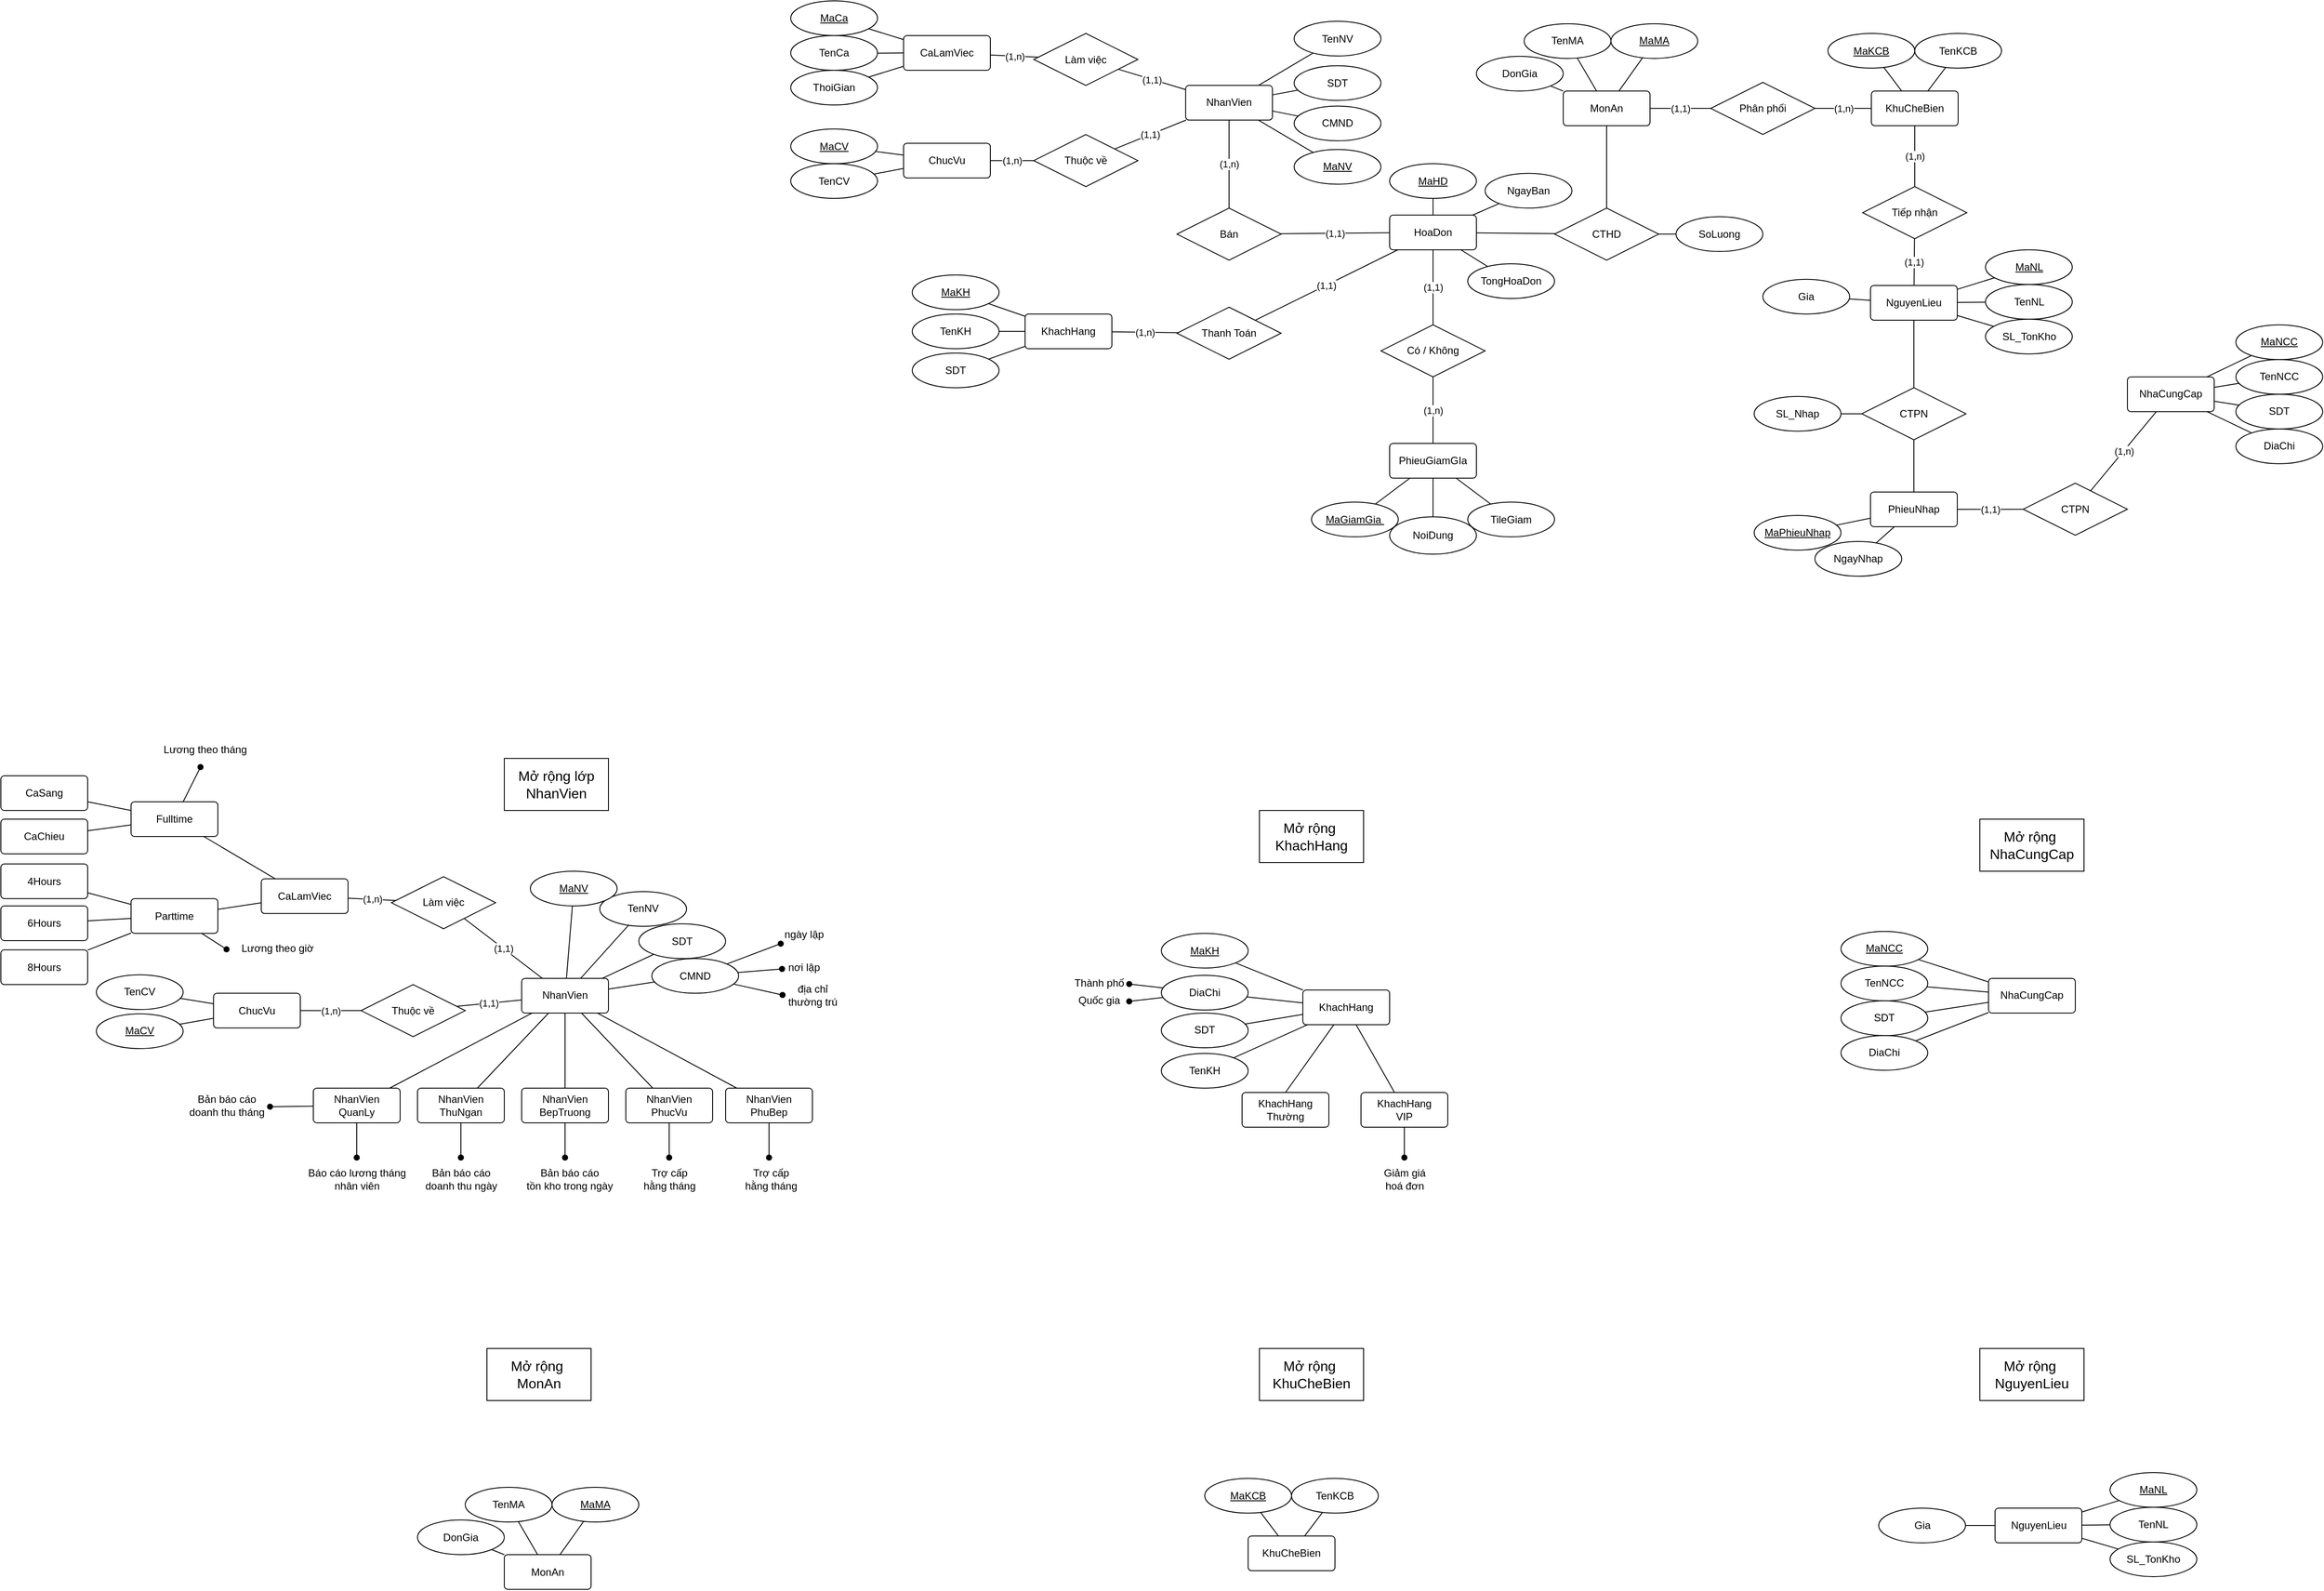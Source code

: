<mxfile version="16.5.1" type="device"><diagram id="6a1bHGBGVH5mavBtbU1z" name="Page-1"><mxGraphModel dx="3588" dy="689" grid="1" gridSize="10" guides="1" tooltips="1" connect="1" arrows="1" fold="1" page="1" pageScale="1" pageWidth="850" pageHeight="1100" math="0" shadow="0"><root><mxCell id="0"/><mxCell id="1" parent="0"/><mxCell id="HH2sDhyOwO6CTNrZdLY7-1" value="&lt;font style=&quot;font-size: 16px&quot;&gt;Mở rộng lớp&lt;br&gt;NhanVien&lt;/font&gt;" style="rounded=0;whiteSpace=wrap;html=1;" parent="1" vertex="1"><mxGeometry x="-1370" y="1100" width="120" height="60" as="geometry"/></mxCell><mxCell id="HH2sDhyOwO6CTNrZdLY7-3" value="(1,1)" style="edgeStyle=none;rounded=0;orthogonalLoop=1;jettySize=auto;html=1;endArrow=none;endFill=0;" parent="1" source="HH2sDhyOwO6CTNrZdLY7-4" target="HH2sDhyOwO6CTNrZdLY7-11" edge="1"><mxGeometry relative="1" as="geometry"><mxPoint x="-1215" y="1366.352" as="sourcePoint"/></mxGeometry></mxCell><mxCell id="ZKuwFwAIKL116AW0-buL-44" style="edgeStyle=none;rounded=0;orthogonalLoop=1;jettySize=auto;html=1;endArrow=none;endFill=0;" parent="1" source="HH2sDhyOwO6CTNrZdLY7-4" target="ZKuwFwAIKL116AW0-buL-43" edge="1"><mxGeometry relative="1" as="geometry"/></mxCell><mxCell id="ZKuwFwAIKL116AW0-buL-45" style="edgeStyle=none;rounded=0;orthogonalLoop=1;jettySize=auto;html=1;endArrow=none;endFill=0;" parent="1" source="HH2sDhyOwO6CTNrZdLY7-4" target="ZKuwFwAIKL116AW0-buL-42" edge="1"><mxGeometry relative="1" as="geometry"/></mxCell><mxCell id="HH2sDhyOwO6CTNrZdLY7-4" value="NhanVien" style="rounded=1;arcSize=10;whiteSpace=wrap;html=1;align=center;" parent="1" vertex="1"><mxGeometry x="-1350" y="1353.47" width="100" height="40" as="geometry"/></mxCell><mxCell id="HH2sDhyOwO6CTNrZdLY7-5" value="(1,n)" style="edgeStyle=none;rounded=0;orthogonalLoop=1;jettySize=auto;html=1;endArrow=none;endFill=0;" parent="1" source="HH2sDhyOwO6CTNrZdLY7-6" target="HH2sDhyOwO6CTNrZdLY7-8" edge="1"><mxGeometry relative="1" as="geometry"><mxPoint x="-1387.501" y="1491.929" as="targetPoint"/></mxGeometry></mxCell><mxCell id="ZKuwFwAIKL116AW0-buL-20" style="edgeStyle=none;rounded=0;orthogonalLoop=1;jettySize=auto;html=1;endArrow=none;endFill=0;" parent="1" source="HH2sDhyOwO6CTNrZdLY7-6" target="ZKuwFwAIKL116AW0-buL-19" edge="1"><mxGeometry relative="1" as="geometry"/></mxCell><mxCell id="HH2sDhyOwO6CTNrZdLY7-6" value="ChucVu" style="rounded=1;arcSize=10;whiteSpace=wrap;html=1;align=center;" parent="1" vertex="1"><mxGeometry x="-1705" y="1370.64" width="100" height="40" as="geometry"/></mxCell><mxCell id="HH2sDhyOwO6CTNrZdLY7-7" value="(1,1)" style="edgeStyle=none;rounded=0;orthogonalLoop=1;jettySize=auto;html=1;endArrow=none;endFill=0;" parent="1" source="HH2sDhyOwO6CTNrZdLY7-8" target="HH2sDhyOwO6CTNrZdLY7-4" edge="1"><mxGeometry relative="1" as="geometry"/></mxCell><mxCell id="HH2sDhyOwO6CTNrZdLY7-8" value="Thuộc về" style="shape=rhombus;perimeter=rhombusPerimeter;whiteSpace=wrap;html=1;align=center;" parent="1" vertex="1"><mxGeometry x="-1535" y="1360.64" width="120" height="60" as="geometry"/></mxCell><mxCell id="HH2sDhyOwO6CTNrZdLY7-9" value="CaLamViec" style="rounded=1;arcSize=10;whiteSpace=wrap;html=1;align=center;" parent="1" vertex="1"><mxGeometry x="-1650" y="1238.76" width="100" height="40" as="geometry"/></mxCell><mxCell id="HH2sDhyOwO6CTNrZdLY7-10" value="(1,n)" style="edgeStyle=none;rounded=0;orthogonalLoop=1;jettySize=auto;html=1;endArrow=none;endFill=0;" parent="1" source="HH2sDhyOwO6CTNrZdLY7-11" target="HH2sDhyOwO6CTNrZdLY7-9" edge="1"><mxGeometry relative="1" as="geometry"/></mxCell><mxCell id="HH2sDhyOwO6CTNrZdLY7-11" value="Làm việc" style="shape=rhombus;perimeter=rhombusPerimeter;whiteSpace=wrap;html=1;align=center;" parent="1" vertex="1"><mxGeometry x="-1500" y="1236.26" width="120" height="60" as="geometry"/></mxCell><mxCell id="HH2sDhyOwO6CTNrZdLY7-20" style="rounded=0;orthogonalLoop=1;jettySize=auto;html=1;endArrow=none;endFill=0;" parent="1" source="HH2sDhyOwO6CTNrZdLY7-21" target="HH2sDhyOwO6CTNrZdLY7-4" edge="1"><mxGeometry relative="1" as="geometry"/></mxCell><mxCell id="HH2sDhyOwO6CTNrZdLY7-21" value="TenNV" style="ellipse;whiteSpace=wrap;html=1;align=center;" parent="1" vertex="1"><mxGeometry x="-1260" y="1253.47" width="100" height="40" as="geometry"/></mxCell><mxCell id="HH2sDhyOwO6CTNrZdLY7-22" style="edgeStyle=none;rounded=0;orthogonalLoop=1;jettySize=auto;html=1;endArrow=none;endFill=0;" parent="1" source="HH2sDhyOwO6CTNrZdLY7-23" target="HH2sDhyOwO6CTNrZdLY7-4" edge="1"><mxGeometry relative="1" as="geometry"/></mxCell><mxCell id="HH2sDhyOwO6CTNrZdLY7-23" value="MaNV" style="ellipse;whiteSpace=wrap;html=1;align=center;fontStyle=4" parent="1" vertex="1"><mxGeometry x="-1340" y="1230" width="100" height="40" as="geometry"/></mxCell><mxCell id="HH2sDhyOwO6CTNrZdLY7-24" style="edgeStyle=none;rounded=0;orthogonalLoop=1;jettySize=auto;html=1;endArrow=none;endFill=0;" parent="1" source="HH2sDhyOwO6CTNrZdLY7-25" target="HH2sDhyOwO6CTNrZdLY7-4" edge="1"><mxGeometry relative="1" as="geometry"/></mxCell><mxCell id="HH2sDhyOwO6CTNrZdLY7-25" value="SDT" style="ellipse;whiteSpace=wrap;html=1;align=center;" parent="1" vertex="1"><mxGeometry x="-1215" y="1290.64" width="100" height="40" as="geometry"/></mxCell><mxCell id="HH2sDhyOwO6CTNrZdLY7-26" style="edgeStyle=none;rounded=0;orthogonalLoop=1;jettySize=auto;html=1;endArrow=none;endFill=0;" parent="1" source="HH2sDhyOwO6CTNrZdLY7-27" target="HH2sDhyOwO6CTNrZdLY7-4" edge="1"><mxGeometry relative="1" as="geometry"><mxPoint x="-1189.023" y="1193.611" as="sourcePoint"/></mxGeometry></mxCell><mxCell id="6xiDGADjXpIXAEWNAh8P-18" style="edgeStyle=none;rounded=0;orthogonalLoop=1;jettySize=auto;html=1;shadow=0;endArrow=oval;endFill=1;strokeWidth=1;" parent="1" source="HH2sDhyOwO6CTNrZdLY7-27" target="6xiDGADjXpIXAEWNAh8P-20" edge="1"><mxGeometry relative="1" as="geometry"><mxPoint x="-1040" y="1330" as="targetPoint"/></mxGeometry></mxCell><mxCell id="6xiDGADjXpIXAEWNAh8P-19" style="edgeStyle=none;rounded=0;orthogonalLoop=1;jettySize=auto;html=1;shadow=0;endArrow=oval;endFill=1;strokeWidth=1;" parent="1" source="HH2sDhyOwO6CTNrZdLY7-27" target="6xiDGADjXpIXAEWNAh8P-21" edge="1"><mxGeometry relative="1" as="geometry"><mxPoint x="-1040" y="1351" as="targetPoint"/></mxGeometry></mxCell><mxCell id="6xiDGADjXpIXAEWNAh8P-22" style="edgeStyle=none;rounded=0;orthogonalLoop=1;jettySize=auto;html=1;shadow=0;endArrow=oval;endFill=1;strokeWidth=1;entryX=0.008;entryY=0.472;entryDx=0;entryDy=0;entryPerimeter=0;" parent="1" source="HH2sDhyOwO6CTNrZdLY7-27" target="6xiDGADjXpIXAEWNAh8P-23" edge="1"><mxGeometry relative="1" as="geometry"><mxPoint x="-1040.0" y="1370" as="targetPoint"/></mxGeometry></mxCell><mxCell id="HH2sDhyOwO6CTNrZdLY7-27" value="CMND" style="ellipse;whiteSpace=wrap;html=1;align=center;" parent="1" vertex="1"><mxGeometry x="-1200" y="1330.64" width="100" height="40" as="geometry"/></mxCell><mxCell id="HH2sDhyOwO6CTNrZdLY7-30" value="&lt;font style=&quot;font-size: 16px&quot;&gt;Mở rộng&amp;nbsp;&lt;br&gt;KhachHang&lt;br&gt;&lt;/font&gt;" style="rounded=0;whiteSpace=wrap;html=1;" parent="1" vertex="1"><mxGeometry x="-500" y="1160" width="120" height="60" as="geometry"/></mxCell><mxCell id="6xiDGADjXpIXAEWNAh8P-11" style="edgeStyle=none;rounded=0;orthogonalLoop=1;jettySize=auto;html=1;shadow=0;endArrow=none;endFill=0;strokeWidth=1;entryX=0.5;entryY=0;entryDx=0;entryDy=0;" parent="1" source="HH2sDhyOwO6CTNrZdLY7-32" target="6xiDGADjXpIXAEWNAh8P-12" edge="1"><mxGeometry relative="1" as="geometry"><mxPoint x="-460" y="1480" as="targetPoint"/></mxGeometry></mxCell><mxCell id="6xiDGADjXpIXAEWNAh8P-14" style="edgeStyle=none;rounded=0;orthogonalLoop=1;jettySize=auto;html=1;shadow=0;endArrow=none;endFill=0;strokeWidth=1;" parent="1" source="HH2sDhyOwO6CTNrZdLY7-32" target="6xiDGADjXpIXAEWNAh8P-13" edge="1"><mxGeometry relative="1" as="geometry"/></mxCell><mxCell id="HH2sDhyOwO6CTNrZdLY7-32" value="KhachHang" style="rounded=1;arcSize=10;whiteSpace=wrap;html=1;align=center;" parent="1" vertex="1"><mxGeometry x="-450" y="1366.9" width="100" height="40" as="geometry"/></mxCell><mxCell id="HH2sDhyOwO6CTNrZdLY7-33" style="edgeStyle=none;rounded=0;orthogonalLoop=1;jettySize=auto;html=1;endArrow=none;endFill=0;" parent="1" source="HH2sDhyOwO6CTNrZdLY7-34" target="HH2sDhyOwO6CTNrZdLY7-32" edge="1"><mxGeometry relative="1" as="geometry"/></mxCell><mxCell id="HH2sDhyOwO6CTNrZdLY7-34" value="MaKH" style="ellipse;whiteSpace=wrap;html=1;align=center;fontStyle=4" parent="1" vertex="1"><mxGeometry x="-613" y="1301.58" width="100" height="40" as="geometry"/></mxCell><mxCell id="HH2sDhyOwO6CTNrZdLY7-35" style="edgeStyle=none;rounded=0;orthogonalLoop=1;jettySize=auto;html=1;endArrow=none;endFill=0;" parent="1" source="HH2sDhyOwO6CTNrZdLY7-36" target="HH2sDhyOwO6CTNrZdLY7-32" edge="1"><mxGeometry relative="1" as="geometry"/></mxCell><mxCell id="HH2sDhyOwO6CTNrZdLY7-36" value="TenKH" style="ellipse;whiteSpace=wrap;html=1;align=center;" parent="1" vertex="1"><mxGeometry x="-613" y="1440" width="100" height="40" as="geometry"/></mxCell><mxCell id="HH2sDhyOwO6CTNrZdLY7-37" style="edgeStyle=none;rounded=0;orthogonalLoop=1;jettySize=auto;html=1;endArrow=none;endFill=0;" parent="1" source="HH2sDhyOwO6CTNrZdLY7-38" target="HH2sDhyOwO6CTNrZdLY7-32" edge="1"><mxGeometry relative="1" as="geometry"/></mxCell><mxCell id="6xiDGADjXpIXAEWNAh8P-5" style="edgeStyle=none;rounded=0;orthogonalLoop=1;jettySize=auto;html=1;shadow=0;endArrow=oval;endFill=1;strokeWidth=1;" parent="1" source="HH2sDhyOwO6CTNrZdLY7-38" edge="1"><mxGeometry relative="1" as="geometry"><mxPoint x="-650" y="1360" as="targetPoint"/></mxGeometry></mxCell><mxCell id="6xiDGADjXpIXAEWNAh8P-6" style="edgeStyle=none;rounded=0;orthogonalLoop=1;jettySize=auto;html=1;shadow=0;endArrow=oval;endFill=1;strokeWidth=1;" parent="1" source="HH2sDhyOwO6CTNrZdLY7-38" edge="1"><mxGeometry relative="1" as="geometry"><mxPoint x="-650" y="1380" as="targetPoint"/></mxGeometry></mxCell><mxCell id="HH2sDhyOwO6CTNrZdLY7-38" value="DiaChi&lt;span style=&quot;color: rgba(0 , 0 , 0 , 0) ; font-family: monospace ; font-size: 0px&quot;&gt;%3CmxGraphModel%3E%3Croot%3E%3CmxCell%20id%3D%220%22%2F%3E%3CmxCell%20id%3D%221%22%20parent%3D%220%22%2F%3E%3CmxCell%20id%3D%222%22%20value%3D%22MaNV%22%20style%3D%22ellipse%3BwhiteSpace%3Dwrap%3Bhtml%3D1%3Balign%3Dcenter%3B%22%20vertex%3D%221%22%20parent%3D%221%22%3E%3CmxGeometry%20x%3D%22-270%22%20y%3D%22290%22%20width%3D%22100%22%20height%3D%2240%22%20as%3D%22geometry%22%2F%3E%3C%2FmxCell%3E%3C%2Froot%3E%3C%2FmxGraphModel%3E&lt;/span&gt;" style="ellipse;whiteSpace=wrap;html=1;align=center;" parent="1" vertex="1"><mxGeometry x="-613" y="1350" width="100" height="40" as="geometry"/></mxCell><mxCell id="HH2sDhyOwO6CTNrZdLY7-39" style="edgeStyle=none;rounded=0;orthogonalLoop=1;jettySize=auto;html=1;endArrow=none;endFill=0;" parent="1" source="HH2sDhyOwO6CTNrZdLY7-40" target="HH2sDhyOwO6CTNrZdLY7-32" edge="1"><mxGeometry relative="1" as="geometry"/></mxCell><mxCell id="HH2sDhyOwO6CTNrZdLY7-40" value="SDT" style="ellipse;whiteSpace=wrap;html=1;align=center;" parent="1" vertex="1"><mxGeometry x="-613" y="1393.47" width="100" height="40" as="geometry"/></mxCell><mxCell id="HH2sDhyOwO6CTNrZdLY7-41" value="&lt;font style=&quot;font-size: 16px&quot;&gt;Mở rộng&amp;nbsp;&lt;br&gt;NhaCungCap&lt;br&gt;&lt;/font&gt;" style="rounded=0;whiteSpace=wrap;html=1;" parent="1" vertex="1"><mxGeometry x="330" y="1170" width="120" height="60" as="geometry"/></mxCell><mxCell id="HH2sDhyOwO6CTNrZdLY7-55" value="NhaCungCap" style="rounded=1;arcSize=10;whiteSpace=wrap;html=1;align=center;" parent="1" vertex="1"><mxGeometry x="340.0" y="1353.47" width="100" height="40" as="geometry"/></mxCell><mxCell id="HH2sDhyOwO6CTNrZdLY7-56" style="edgeStyle=none;rounded=0;orthogonalLoop=1;jettySize=auto;html=1;endArrow=none;endFill=0;" parent="1" source="HH2sDhyOwO6CTNrZdLY7-57" target="HH2sDhyOwO6CTNrZdLY7-55" edge="1"><mxGeometry relative="1" as="geometry"/></mxCell><mxCell id="HH2sDhyOwO6CTNrZdLY7-57" value="MaNCC" style="ellipse;whiteSpace=wrap;html=1;align=center;fontStyle=4" parent="1" vertex="1"><mxGeometry x="170.0" y="1299.4" width="100" height="40" as="geometry"/></mxCell><mxCell id="HH2sDhyOwO6CTNrZdLY7-58" style="edgeStyle=none;rounded=0;orthogonalLoop=1;jettySize=auto;html=1;endArrow=none;endFill=0;" parent="1" source="HH2sDhyOwO6CTNrZdLY7-59" target="HH2sDhyOwO6CTNrZdLY7-55" edge="1"><mxGeometry relative="1" as="geometry"/></mxCell><mxCell id="HH2sDhyOwO6CTNrZdLY7-59" value="TenNCC" style="ellipse;whiteSpace=wrap;html=1;align=center;" parent="1" vertex="1"><mxGeometry x="170.0" y="1339.4" width="100" height="40" as="geometry"/></mxCell><mxCell id="HH2sDhyOwO6CTNrZdLY7-60" style="edgeStyle=none;rounded=0;orthogonalLoop=1;jettySize=auto;html=1;endArrow=none;endFill=0;" parent="1" source="HH2sDhyOwO6CTNrZdLY7-61" target="HH2sDhyOwO6CTNrZdLY7-55" edge="1"><mxGeometry relative="1" as="geometry"/></mxCell><mxCell id="HH2sDhyOwO6CTNrZdLY7-61" value="DiaChi" style="ellipse;whiteSpace=wrap;html=1;align=center;" parent="1" vertex="1"><mxGeometry x="170.0" y="1419.4" width="100" height="40" as="geometry"/></mxCell><mxCell id="HH2sDhyOwO6CTNrZdLY7-62" style="edgeStyle=none;rounded=0;orthogonalLoop=1;jettySize=auto;html=1;endArrow=none;endFill=0;" parent="1" source="HH2sDhyOwO6CTNrZdLY7-63" target="HH2sDhyOwO6CTNrZdLY7-55" edge="1"><mxGeometry relative="1" as="geometry"/></mxCell><mxCell id="HH2sDhyOwO6CTNrZdLY7-63" value="SDT" style="ellipse;whiteSpace=wrap;html=1;align=center;" parent="1" vertex="1"><mxGeometry x="170.0" y="1379.4" width="100" height="40" as="geometry"/></mxCell><mxCell id="HH2sDhyOwO6CTNrZdLY7-64" value="&lt;font style=&quot;font-size: 16px&quot;&gt;Mở rộng&amp;nbsp;&lt;br&gt;MonAn&lt;br&gt;&lt;/font&gt;" style="rounded=0;whiteSpace=wrap;html=1;" parent="1" vertex="1"><mxGeometry x="-1390" y="1780" width="120" height="60" as="geometry"/></mxCell><mxCell id="HH2sDhyOwO6CTNrZdLY7-65" value="MonAn" style="rounded=1;arcSize=10;whiteSpace=wrap;html=1;align=center;" parent="1" vertex="1"><mxGeometry x="-1370" y="2017.6" width="100" height="40" as="geometry"/></mxCell><mxCell id="HH2sDhyOwO6CTNrZdLY7-66" style="edgeStyle=none;rounded=0;orthogonalLoop=1;jettySize=auto;html=1;endArrow=none;endFill=0;" parent="1" source="HH2sDhyOwO6CTNrZdLY7-67" target="HH2sDhyOwO6CTNrZdLY7-65" edge="1"><mxGeometry relative="1" as="geometry"><mxPoint x="-1431.146" y="1889.447" as="sourcePoint"/></mxGeometry></mxCell><mxCell id="HH2sDhyOwO6CTNrZdLY7-67" value="MaMA" style="ellipse;whiteSpace=wrap;html=1;align=center;fontStyle=4" parent="1" vertex="1"><mxGeometry x="-1315" y="1940" width="100" height="40" as="geometry"/></mxCell><mxCell id="HH2sDhyOwO6CTNrZdLY7-68" style="edgeStyle=none;rounded=0;orthogonalLoop=1;jettySize=auto;html=1;endArrow=none;endFill=0;" parent="1" source="HH2sDhyOwO6CTNrZdLY7-69" target="HH2sDhyOwO6CTNrZdLY7-65" edge="1"><mxGeometry relative="1" as="geometry"><mxPoint x="-1381.15" y="2104.007" as="sourcePoint"/></mxGeometry></mxCell><mxCell id="HH2sDhyOwO6CTNrZdLY7-69" value="TenMA" style="ellipse;whiteSpace=wrap;html=1;align=center;" parent="1" vertex="1"><mxGeometry x="-1415" y="1940" width="100" height="40" as="geometry"/></mxCell><mxCell id="HH2sDhyOwO6CTNrZdLY7-70" style="edgeStyle=none;rounded=0;orthogonalLoop=1;jettySize=auto;html=1;endArrow=none;endFill=0;" parent="1" source="HH2sDhyOwO6CTNrZdLY7-71" target="HH2sDhyOwO6CTNrZdLY7-65" edge="1"><mxGeometry relative="1" as="geometry"><mxPoint x="-1294.284" y="2003.811" as="sourcePoint"/></mxGeometry></mxCell><mxCell id="HH2sDhyOwO6CTNrZdLY7-71" value="DonGia" style="ellipse;whiteSpace=wrap;html=1;align=center;" parent="1" vertex="1"><mxGeometry x="-1470" y="1977.6" width="100" height="40" as="geometry"/></mxCell><mxCell id="HH2sDhyOwO6CTNrZdLY7-73" value="KhuCheBien" style="rounded=1;arcSize=10;whiteSpace=wrap;html=1;align=center;" parent="1" vertex="1"><mxGeometry x="-513" y="1996.16" width="100" height="40" as="geometry"/></mxCell><mxCell id="HH2sDhyOwO6CTNrZdLY7-75" style="edgeStyle=none;rounded=0;orthogonalLoop=1;jettySize=auto;html=1;endArrow=none;endFill=0;" parent="1" source="HH2sDhyOwO6CTNrZdLY7-76" target="HH2sDhyOwO6CTNrZdLY7-73" edge="1"><mxGeometry relative="1" as="geometry"/></mxCell><mxCell id="HH2sDhyOwO6CTNrZdLY7-76" value="MaKCB" style="ellipse;whiteSpace=wrap;html=1;align=center;fontStyle=4" parent="1" vertex="1"><mxGeometry x="-563" y="1929.74" width="100" height="40" as="geometry"/></mxCell><mxCell id="HH2sDhyOwO6CTNrZdLY7-77" style="edgeStyle=none;rounded=0;orthogonalLoop=1;jettySize=auto;html=1;endArrow=none;endFill=0;" parent="1" source="HH2sDhyOwO6CTNrZdLY7-78" target="HH2sDhyOwO6CTNrZdLY7-73" edge="1"><mxGeometry relative="1" as="geometry"/></mxCell><mxCell id="HH2sDhyOwO6CTNrZdLY7-78" value="TenKCB" style="ellipse;whiteSpace=wrap;html=1;align=center;" parent="1" vertex="1"><mxGeometry x="-463" y="1929.74" width="100" height="40" as="geometry"/></mxCell><mxCell id="HH2sDhyOwO6CTNrZdLY7-79" value="&lt;font style=&quot;font-size: 16px&quot;&gt;Mở rộng&amp;nbsp;&lt;br&gt;KhuCheBien&lt;br&gt;&lt;/font&gt;" style="rounded=0;whiteSpace=wrap;html=1;" parent="1" vertex="1"><mxGeometry x="-500" y="1780" width="120" height="60" as="geometry"/></mxCell><mxCell id="HH2sDhyOwO6CTNrZdLY7-80" value="&lt;font style=&quot;font-size: 16px&quot;&gt;Mở rộng&amp;nbsp;&lt;br&gt;NguyenLieu&lt;br&gt;&lt;/font&gt;" style="rounded=0;whiteSpace=wrap;html=1;" parent="1" vertex="1"><mxGeometry x="330" y="1780" width="120" height="60" as="geometry"/></mxCell><mxCell id="HH2sDhyOwO6CTNrZdLY7-81" value="NguyenLieu" style="rounded=1;arcSize=10;whiteSpace=wrap;html=1;align=center;" parent="1" vertex="1"><mxGeometry x="347.5" y="1964.01" width="100" height="40" as="geometry"/></mxCell><mxCell id="HH2sDhyOwO6CTNrZdLY7-82" style="edgeStyle=none;rounded=0;orthogonalLoop=1;jettySize=auto;html=1;endArrow=none;endFill=0;" parent="1" source="HH2sDhyOwO6CTNrZdLY7-83" target="HH2sDhyOwO6CTNrZdLY7-81" edge="1"><mxGeometry relative="1" as="geometry"/></mxCell><mxCell id="HH2sDhyOwO6CTNrZdLY7-83" value="MaNL" style="ellipse;whiteSpace=wrap;html=1;align=center;fontStyle=4" parent="1" vertex="1"><mxGeometry x="480" y="1922.95" width="100" height="40" as="geometry"/></mxCell><mxCell id="HH2sDhyOwO6CTNrZdLY7-84" style="edgeStyle=none;rounded=0;orthogonalLoop=1;jettySize=auto;html=1;endArrow=none;endFill=0;" parent="1" source="HH2sDhyOwO6CTNrZdLY7-85" target="HH2sDhyOwO6CTNrZdLY7-81" edge="1"><mxGeometry relative="1" as="geometry"/></mxCell><mxCell id="HH2sDhyOwO6CTNrZdLY7-85" value="TenNL" style="ellipse;whiteSpace=wrap;html=1;align=center;" parent="1" vertex="1"><mxGeometry x="480" y="1962.95" width="100" height="40" as="geometry"/></mxCell><mxCell id="HH2sDhyOwO6CTNrZdLY7-86" style="edgeStyle=none;rounded=0;orthogonalLoop=1;jettySize=auto;html=1;exitX=0.75;exitY=1;exitDx=0;exitDy=0;endArrow=none;endFill=0;" parent="1" edge="1"><mxGeometry relative="1" as="geometry"><mxPoint x="487.5" y="2044.55" as="sourcePoint"/><mxPoint x="487.5" y="2044.55" as="targetPoint"/></mxGeometry></mxCell><mxCell id="HH2sDhyOwO6CTNrZdLY7-87" style="edgeStyle=none;rounded=0;orthogonalLoop=1;jettySize=auto;html=1;endArrow=none;endFill=0;" parent="1" source="HH2sDhyOwO6CTNrZdLY7-88" target="HH2sDhyOwO6CTNrZdLY7-81" edge="1"><mxGeometry relative="1" as="geometry"/></mxCell><mxCell id="HH2sDhyOwO6CTNrZdLY7-88" value="SL_TonKho" style="ellipse;whiteSpace=wrap;html=1;align=center;" parent="1" vertex="1"><mxGeometry x="480" y="2002.95" width="100" height="40" as="geometry"/></mxCell><mxCell id="HH2sDhyOwO6CTNrZdLY7-90" style="edgeStyle=none;rounded=0;orthogonalLoop=1;jettySize=auto;html=1;endArrow=none;endFill=0;" parent="1" source="HH2sDhyOwO6CTNrZdLY7-91" target="HH2sDhyOwO6CTNrZdLY7-81" edge="1"><mxGeometry relative="1" as="geometry"/></mxCell><mxCell id="HH2sDhyOwO6CTNrZdLY7-91" value="Gia" style="ellipse;whiteSpace=wrap;html=1;align=center;" parent="1" vertex="1"><mxGeometry x="213.5" y="1964.01" width="100" height="40" as="geometry"/></mxCell><mxCell id="ZKuwFwAIKL116AW0-buL-5" style="rounded=0;orthogonalLoop=1;jettySize=auto;html=1;endArrow=none;endFill=0;" parent="1" source="ZKuwFwAIKL116AW0-buL-2" target="HH2sDhyOwO6CTNrZdLY7-9" edge="1"><mxGeometry relative="1" as="geometry"/></mxCell><mxCell id="6xiDGADjXpIXAEWNAh8P-1" style="rounded=0;orthogonalLoop=1;jettySize=auto;html=1;endArrow=oval;endFill=1;shadow=0;strokeWidth=1;" parent="1" source="ZKuwFwAIKL116AW0-buL-2" edge="1"><mxGeometry relative="1" as="geometry"><mxPoint x="-1720" y="1110" as="targetPoint"/></mxGeometry></mxCell><mxCell id="ZKuwFwAIKL116AW0-buL-2" value="Fulltime" style="rounded=1;arcSize=10;whiteSpace=wrap;html=1;align=center;" parent="1" vertex="1"><mxGeometry x="-1800" y="1150.0" width="100" height="40" as="geometry"/></mxCell><mxCell id="ZKuwFwAIKL116AW0-buL-6" style="edgeStyle=none;rounded=0;orthogonalLoop=1;jettySize=auto;html=1;endArrow=none;endFill=0;" parent="1" source="ZKuwFwAIKL116AW0-buL-3" target="HH2sDhyOwO6CTNrZdLY7-9" edge="1"><mxGeometry relative="1" as="geometry"/></mxCell><mxCell id="6xiDGADjXpIXAEWNAh8P-3" style="edgeStyle=none;rounded=0;orthogonalLoop=1;jettySize=auto;html=1;shadow=0;endArrow=oval;endFill=1;strokeWidth=1;" parent="1" source="ZKuwFwAIKL116AW0-buL-3" edge="1"><mxGeometry relative="1" as="geometry"><mxPoint x="-1690" y="1320.0" as="targetPoint"/></mxGeometry></mxCell><mxCell id="ZKuwFwAIKL116AW0-buL-3" value="Parttime" style="rounded=1;arcSize=10;whiteSpace=wrap;html=1;align=center;" parent="1" vertex="1"><mxGeometry x="-1800" y="1261.58" width="100" height="40" as="geometry"/></mxCell><mxCell id="ZKuwFwAIKL116AW0-buL-19" value="MaCV" style="ellipse;whiteSpace=wrap;html=1;align=center;fontStyle=4" parent="1" vertex="1"><mxGeometry x="-1840" y="1394.4" width="100" height="40" as="geometry"/></mxCell><mxCell id="ZKuwFwAIKL116AW0-buL-24" style="edgeStyle=none;rounded=0;orthogonalLoop=1;jettySize=auto;html=1;endArrow=none;endFill=0;" parent="1" source="ZKuwFwAIKL116AW0-buL-22" target="ZKuwFwAIKL116AW0-buL-2" edge="1"><mxGeometry relative="1" as="geometry"/></mxCell><mxCell id="ZKuwFwAIKL116AW0-buL-22" value="CaSang" style="rounded=1;arcSize=10;whiteSpace=wrap;html=1;align=center;" parent="1" vertex="1"><mxGeometry x="-1950" y="1120" width="100" height="40" as="geometry"/></mxCell><mxCell id="ZKuwFwAIKL116AW0-buL-25" style="edgeStyle=none;rounded=0;orthogonalLoop=1;jettySize=auto;html=1;endArrow=none;endFill=0;" parent="1" target="ZKuwFwAIKL116AW0-buL-2" edge="1"><mxGeometry relative="1" as="geometry"><mxPoint x="-1850" y="1183.333" as="sourcePoint"/></mxGeometry></mxCell><mxCell id="ZKuwFwAIKL116AW0-buL-23" value="CaChieu" style="rounded=1;arcSize=10;whiteSpace=wrap;html=1;align=center;" parent="1" vertex="1"><mxGeometry x="-1950" y="1170" width="100" height="40" as="geometry"/></mxCell><mxCell id="ZKuwFwAIKL116AW0-buL-30" style="edgeStyle=none;rounded=0;orthogonalLoop=1;jettySize=auto;html=1;endArrow=none;endFill=0;" parent="1" source="ZKuwFwAIKL116AW0-buL-26" target="ZKuwFwAIKL116AW0-buL-3" edge="1"><mxGeometry relative="1" as="geometry"/></mxCell><mxCell id="ZKuwFwAIKL116AW0-buL-26" value="4Hours" style="rounded=1;arcSize=10;whiteSpace=wrap;html=1;align=center;" parent="1" vertex="1"><mxGeometry x="-1950" y="1221.58" width="100" height="40" as="geometry"/></mxCell><mxCell id="ZKuwFwAIKL116AW0-buL-31" style="edgeStyle=none;rounded=0;orthogonalLoop=1;jettySize=auto;html=1;endArrow=none;endFill=0;" parent="1" source="ZKuwFwAIKL116AW0-buL-28" target="ZKuwFwAIKL116AW0-buL-3" edge="1"><mxGeometry relative="1" as="geometry"/></mxCell><mxCell id="ZKuwFwAIKL116AW0-buL-28" value="6Hours" style="rounded=1;arcSize=10;whiteSpace=wrap;html=1;align=center;" parent="1" vertex="1"><mxGeometry x="-1950" y="1270" width="100" height="40" as="geometry"/></mxCell><mxCell id="ZKuwFwAIKL116AW0-buL-32" style="edgeStyle=none;rounded=0;orthogonalLoop=1;jettySize=auto;html=1;endArrow=none;endFill=0;" parent="1" source="ZKuwFwAIKL116AW0-buL-29" target="ZKuwFwAIKL116AW0-buL-3" edge="1"><mxGeometry relative="1" as="geometry"/></mxCell><mxCell id="ZKuwFwAIKL116AW0-buL-29" value="8Hours" style="rounded=1;arcSize=10;whiteSpace=wrap;html=1;align=center;" parent="1" vertex="1"><mxGeometry x="-1950" y="1320.64" width="100" height="40" as="geometry"/></mxCell><mxCell id="ZKuwFwAIKL116AW0-buL-40" style="edgeStyle=none;rounded=0;orthogonalLoop=1;jettySize=auto;html=1;endArrow=none;endFill=0;" parent="1" source="ZKuwFwAIKL116AW0-buL-33" target="HH2sDhyOwO6CTNrZdLY7-4" edge="1"><mxGeometry relative="1" as="geometry"/></mxCell><mxCell id="ZKuwFwAIKL116AW0-buL-50" style="edgeStyle=none;rounded=0;orthogonalLoop=1;jettySize=auto;html=1;endArrow=oval;endFill=1;" parent="1" source="ZKuwFwAIKL116AW0-buL-33" edge="1"><mxGeometry relative="1" as="geometry"><mxPoint x="-1420" y="1560" as="targetPoint"/></mxGeometry></mxCell><mxCell id="ZKuwFwAIKL116AW0-buL-33" value="NhanVien&lt;br&gt;ThuNgan" style="rounded=1;arcSize=10;whiteSpace=wrap;html=1;align=center;" parent="1" vertex="1"><mxGeometry x="-1470" y="1480.0" width="100" height="40" as="geometry"/></mxCell><mxCell id="ZKuwFwAIKL116AW0-buL-36" style="edgeStyle=none;rounded=0;orthogonalLoop=1;jettySize=auto;html=1;endArrow=none;endFill=0;" parent="1" source="ZKuwFwAIKL116AW0-buL-35" target="HH2sDhyOwO6CTNrZdLY7-6" edge="1"><mxGeometry relative="1" as="geometry"/></mxCell><mxCell id="ZKuwFwAIKL116AW0-buL-35" value="TenCV" style="ellipse;whiteSpace=wrap;html=1;align=center;" parent="1" vertex="1"><mxGeometry x="-1840" y="1349.4" width="100" height="40" as="geometry"/></mxCell><mxCell id="ZKuwFwAIKL116AW0-buL-39" style="edgeStyle=none;rounded=0;orthogonalLoop=1;jettySize=auto;html=1;endArrow=none;endFill=0;" parent="1" source="ZKuwFwAIKL116AW0-buL-37" target="HH2sDhyOwO6CTNrZdLY7-4" edge="1"><mxGeometry relative="1" as="geometry"/></mxCell><mxCell id="ZKuwFwAIKL116AW0-buL-48" style="edgeStyle=none;rounded=0;orthogonalLoop=1;jettySize=auto;html=1;endArrow=oval;endFill=1;entryX=1.001;entryY=0.547;entryDx=0;entryDy=0;entryPerimeter=0;" parent="1" source="ZKuwFwAIKL116AW0-buL-37" target="ZKuwFwAIKL116AW0-buL-49" edge="1"><mxGeometry relative="1" as="geometry"><mxPoint x="-1650" y="1500" as="targetPoint"/></mxGeometry></mxCell><mxCell id="ZKuwFwAIKL116AW0-buL-52" style="edgeStyle=none;rounded=0;orthogonalLoop=1;jettySize=auto;html=1;endArrow=oval;endFill=1;" parent="1" source="ZKuwFwAIKL116AW0-buL-37" edge="1"><mxGeometry relative="1" as="geometry"><mxPoint x="-1540" y="1560" as="targetPoint"/></mxGeometry></mxCell><mxCell id="ZKuwFwAIKL116AW0-buL-37" value="NhanVien&lt;br&gt;QuanLy" style="rounded=1;arcSize=10;whiteSpace=wrap;html=1;align=center;gradientColor=#ffffff;" parent="1" vertex="1"><mxGeometry x="-1590" y="1480.0" width="100" height="40" as="geometry"/></mxCell><mxCell id="ZKuwFwAIKL116AW0-buL-41" style="edgeStyle=none;rounded=0;orthogonalLoop=1;jettySize=auto;html=1;endArrow=none;endFill=0;" parent="1" source="ZKuwFwAIKL116AW0-buL-38" target="HH2sDhyOwO6CTNrZdLY7-4" edge="1"><mxGeometry relative="1" as="geometry"/></mxCell><mxCell id="6xiDGADjXpIXAEWNAh8P-26" style="edgeStyle=none;rounded=0;orthogonalLoop=1;jettySize=auto;html=1;shadow=0;endArrow=oval;endFill=1;strokeWidth=1;" parent="1" source="ZKuwFwAIKL116AW0-buL-38" edge="1"><mxGeometry relative="1" as="geometry"><mxPoint x="-1180" y="1560" as="targetPoint"/></mxGeometry></mxCell><mxCell id="ZKuwFwAIKL116AW0-buL-38" value="NhanVien&lt;br&gt;PhucVu" style="rounded=1;arcSize=10;whiteSpace=wrap;html=1;align=center;" parent="1" vertex="1"><mxGeometry x="-1230" y="1480.0" width="100" height="40" as="geometry"/></mxCell><mxCell id="6xiDGADjXpIXAEWNAh8P-31" style="edgeStyle=none;rounded=0;orthogonalLoop=1;jettySize=auto;html=1;shadow=0;endArrow=oval;endFill=1;strokeWidth=1;" parent="1" source="ZKuwFwAIKL116AW0-buL-42" edge="1"><mxGeometry relative="1" as="geometry"><mxPoint x="-1065.0" y="1560" as="targetPoint"/></mxGeometry></mxCell><mxCell id="ZKuwFwAIKL116AW0-buL-42" value="NhanVien&lt;br&gt;PhuBep" style="rounded=1;arcSize=10;whiteSpace=wrap;html=1;align=center;" parent="1" vertex="1"><mxGeometry x="-1115" y="1480.0" width="100" height="40" as="geometry"/></mxCell><mxCell id="ZKuwFwAIKL116AW0-buL-56" style="edgeStyle=none;rounded=0;orthogonalLoop=1;jettySize=auto;html=1;endArrow=oval;endFill=1;" parent="1" source="ZKuwFwAIKL116AW0-buL-43" edge="1"><mxGeometry relative="1" as="geometry"><mxPoint x="-1300" y="1560" as="targetPoint"/></mxGeometry></mxCell><mxCell id="ZKuwFwAIKL116AW0-buL-43" value="NhanVien&lt;br&gt;BepTruong" style="rounded=1;arcSize=10;whiteSpace=wrap;html=1;align=center;" parent="1" vertex="1"><mxGeometry x="-1350" y="1480.0" width="100" height="40" as="geometry"/></mxCell><mxCell id="ZKuwFwAIKL116AW0-buL-49" value="Bản báo cáo &lt;br&gt;doanh thu tháng" style="text;html=1;align=center;verticalAlign=middle;resizable=0;points=[];autosize=1;strokeColor=none;fillColor=none;" parent="1" vertex="1"><mxGeometry x="-1740" y="1485" width="100" height="30" as="geometry"/></mxCell><mxCell id="ZKuwFwAIKL116AW0-buL-51" value="Bản báo cáo &lt;br&gt;doanh thu ngày" style="text;html=1;align=center;verticalAlign=middle;resizable=0;points=[];autosize=1;strokeColor=none;fillColor=none;" parent="1" vertex="1"><mxGeometry x="-1470" y="1570" width="100" height="30" as="geometry"/></mxCell><mxCell id="ZKuwFwAIKL116AW0-buL-53" value="Báo cáo lương tháng&lt;br&gt;nhân viên" style="text;html=1;align=center;verticalAlign=middle;resizable=0;points=[];autosize=1;strokeColor=none;fillColor=none;" parent="1" vertex="1"><mxGeometry x="-1605" y="1570" width="130" height="30" as="geometry"/></mxCell><mxCell id="ZKuwFwAIKL116AW0-buL-57" value="Bản báo cáo&lt;br&gt;tồn kho trong ngày" style="text;html=1;align=center;verticalAlign=middle;resizable=0;points=[];autosize=1;strokeColor=none;fillColor=none;" parent="1" vertex="1"><mxGeometry x="-1350" y="1570" width="110" height="30" as="geometry"/></mxCell><mxCell id="6xiDGADjXpIXAEWNAh8P-2" value="Lương theo tháng" style="text;html=1;align=center;verticalAlign=middle;resizable=0;points=[];autosize=1;strokeColor=none;fillColor=none;" parent="1" vertex="1"><mxGeometry x="-1770" y="1080" width="110" height="20" as="geometry"/></mxCell><mxCell id="6xiDGADjXpIXAEWNAh8P-4" value="Lương theo giờ&amp;nbsp;" style="text;html=1;align=center;verticalAlign=middle;resizable=0;points=[];autosize=1;strokeColor=none;fillColor=none;" parent="1" vertex="1"><mxGeometry x="-1680" y="1309.4" width="100" height="20" as="geometry"/></mxCell><mxCell id="6xiDGADjXpIXAEWNAh8P-7" value="Thành phố" style="text;html=1;align=center;verticalAlign=middle;resizable=0;points=[];autosize=1;strokeColor=none;fillColor=none;" parent="1" vertex="1"><mxGeometry x="-720" y="1349.4" width="70" height="20" as="geometry"/></mxCell><mxCell id="6xiDGADjXpIXAEWNAh8P-8" value="Quốc gia" style="text;html=1;align=center;verticalAlign=middle;resizable=0;points=[];autosize=1;strokeColor=none;fillColor=none;" parent="1" vertex="1"><mxGeometry x="-715" y="1369.4" width="60" height="20" as="geometry"/></mxCell><mxCell id="6xiDGADjXpIXAEWNAh8P-12" value="KhachHang&lt;br&gt;Thường" style="rounded=1;arcSize=10;whiteSpace=wrap;html=1;align=center;" parent="1" vertex="1"><mxGeometry x="-520" y="1485" width="100" height="40" as="geometry"/></mxCell><mxCell id="6xiDGADjXpIXAEWNAh8P-16" style="edgeStyle=none;rounded=0;orthogonalLoop=1;jettySize=auto;html=1;shadow=0;endArrow=oval;endFill=1;strokeWidth=1;" parent="1" source="6xiDGADjXpIXAEWNAh8P-13" edge="1"><mxGeometry relative="1" as="geometry"><mxPoint x="-333" y="1560" as="targetPoint"/></mxGeometry></mxCell><mxCell id="6xiDGADjXpIXAEWNAh8P-13" value="KhachHang&lt;br&gt;VIP" style="rounded=1;arcSize=10;whiteSpace=wrap;html=1;align=center;" parent="1" vertex="1"><mxGeometry x="-383" y="1485" width="100" height="40" as="geometry"/></mxCell><mxCell id="6xiDGADjXpIXAEWNAh8P-17" value="Giảm giá&lt;br&gt;hoá đơn&lt;br&gt;" style="text;html=1;align=center;verticalAlign=middle;resizable=0;points=[];autosize=1;strokeColor=none;fillColor=none;" parent="1" vertex="1"><mxGeometry x="-363" y="1570" width="60" height="30" as="geometry"/></mxCell><mxCell id="6xiDGADjXpIXAEWNAh8P-20" value="ngày lập" style="text;html=1;align=center;verticalAlign=middle;resizable=0;points=[];autosize=1;strokeColor=none;fillColor=none;" parent="1" vertex="1"><mxGeometry x="-1055" y="1293.47" width="60" height="20" as="geometry"/></mxCell><mxCell id="6xiDGADjXpIXAEWNAh8P-21" value="nơi lập" style="text;html=1;align=center;verticalAlign=middle;resizable=0;points=[];autosize=1;strokeColor=none;fillColor=none;" parent="1" vertex="1"><mxGeometry x="-1050" y="1330.64" width="50" height="20" as="geometry"/></mxCell><mxCell id="6xiDGADjXpIXAEWNAh8P-23" value="địa chỉ&lt;br&gt;thường trú" style="text;html=1;align=center;verticalAlign=middle;resizable=0;points=[];autosize=1;strokeColor=none;fillColor=none;" parent="1" vertex="1"><mxGeometry x="-1050" y="1358.47" width="70" height="30" as="geometry"/></mxCell><mxCell id="6xiDGADjXpIXAEWNAh8P-27" value="Trợ cấp&lt;br&gt;hằng tháng" style="text;html=1;align=center;verticalAlign=middle;resizable=0;points=[];autosize=1;strokeColor=none;fillColor=none;" parent="1" vertex="1"><mxGeometry x="-1220" y="1570" width="80" height="30" as="geometry"/></mxCell><mxCell id="6xiDGADjXpIXAEWNAh8P-28" value="Trợ cấp&lt;br&gt;hằng tháng" style="text;html=1;align=center;verticalAlign=middle;resizable=0;points=[];autosize=1;strokeColor=none;fillColor=none;" parent="1" vertex="1"><mxGeometry x="-1103" y="1570" width="80" height="30" as="geometry"/></mxCell><mxCell id="gf2DPoOz13oifl-TEmA3-1" value="(1,n)" style="rounded=0;orthogonalLoop=1;jettySize=auto;html=1;endArrow=none;endFill=0;" edge="1" parent="1" source="gf2DPoOz13oifl-TEmA3-3" target="gf2DPoOz13oifl-TEmA3-12"><mxGeometry relative="1" as="geometry"/></mxCell><mxCell id="gf2DPoOz13oifl-TEmA3-2" value="(1,1)" style="edgeStyle=none;rounded=0;orthogonalLoop=1;jettySize=auto;html=1;endArrow=none;endFill=0;" edge="1" parent="1" source="gf2DPoOz13oifl-TEmA3-3" target="gf2DPoOz13oifl-TEmA3-25"><mxGeometry relative="1" as="geometry"/></mxCell><mxCell id="gf2DPoOz13oifl-TEmA3-3" value="NhanVien" style="rounded=1;arcSize=10;whiteSpace=wrap;html=1;align=center;" vertex="1" parent="1"><mxGeometry x="-585" y="324.39" width="100" height="40" as="geometry"/></mxCell><mxCell id="gf2DPoOz13oifl-TEmA3-4" value="(1,n)" style="edgeStyle=none;rounded=0;orthogonalLoop=1;jettySize=auto;html=1;endArrow=none;endFill=0;" edge="1" parent="1" source="gf2DPoOz13oifl-TEmA3-5" target="gf2DPoOz13oifl-TEmA3-7"><mxGeometry relative="1" as="geometry"><mxPoint x="-757.501" y="396.999" as="targetPoint"/></mxGeometry></mxCell><mxCell id="gf2DPoOz13oifl-TEmA3-5" value="ChucVu" style="rounded=1;arcSize=10;whiteSpace=wrap;html=1;align=center;" vertex="1" parent="1"><mxGeometry x="-910" y="391.07" width="100" height="40" as="geometry"/></mxCell><mxCell id="gf2DPoOz13oifl-TEmA3-6" value="(1,1)" style="edgeStyle=none;rounded=0;orthogonalLoop=1;jettySize=auto;html=1;endArrow=none;endFill=0;" edge="1" parent="1" source="gf2DPoOz13oifl-TEmA3-7" target="gf2DPoOz13oifl-TEmA3-3"><mxGeometry relative="1" as="geometry"/></mxCell><mxCell id="gf2DPoOz13oifl-TEmA3-7" value="Thuộc về" style="shape=rhombus;perimeter=rhombusPerimeter;whiteSpace=wrap;html=1;align=center;" vertex="1" parent="1"><mxGeometry x="-760.0" y="381.07" width="120" height="60" as="geometry"/></mxCell><mxCell id="gf2DPoOz13oifl-TEmA3-8" style="edgeStyle=none;rounded=0;orthogonalLoop=1;jettySize=auto;html=1;endArrow=none;endFill=0;" edge="1" parent="1" source="gf2DPoOz13oifl-TEmA3-10" target="gf2DPoOz13oifl-TEmA3-19"><mxGeometry relative="1" as="geometry"><mxPoint x="-159.261" y="481.071" as="targetPoint"/></mxGeometry></mxCell><mxCell id="gf2DPoOz13oifl-TEmA3-9" style="rounded=0;orthogonalLoop=1;jettySize=auto;html=1;endArrow=none;endFill=0;" edge="1" parent="1" source="gf2DPoOz13oifl-TEmA3-10" target="gf2DPoOz13oifl-TEmA3-101"><mxGeometry relative="1" as="geometry"/></mxCell><mxCell id="gf2DPoOz13oifl-TEmA3-10" value="HoaDon" style="rounded=1;arcSize=10;whiteSpace=wrap;html=1;align=center;" vertex="1" parent="1"><mxGeometry x="-350" y="473.88" width="100" height="40" as="geometry"/></mxCell><mxCell id="gf2DPoOz13oifl-TEmA3-11" value="(1,1)" style="edgeStyle=none;rounded=0;orthogonalLoop=1;jettySize=auto;html=1;endArrow=none;endFill=0;" edge="1" parent="1" source="gf2DPoOz13oifl-TEmA3-12" target="gf2DPoOz13oifl-TEmA3-10"><mxGeometry relative="1" as="geometry"/></mxCell><mxCell id="gf2DPoOz13oifl-TEmA3-12" value="Bán" style="shape=rhombus;perimeter=rhombusPerimeter;whiteSpace=wrap;html=1;align=center;" vertex="1" parent="1"><mxGeometry x="-595" y="465.8" width="120" height="60" as="geometry"/></mxCell><mxCell id="gf2DPoOz13oifl-TEmA3-13" value="(1,1)" style="edgeStyle=none;rounded=0;orthogonalLoop=1;jettySize=auto;html=1;endArrow=none;endFill=0;" edge="1" parent="1" source="gf2DPoOz13oifl-TEmA3-14" target="gf2DPoOz13oifl-TEmA3-10"><mxGeometry relative="1" as="geometry"><mxPoint x="-395" y="827" as="sourcePoint"/></mxGeometry></mxCell><mxCell id="gf2DPoOz13oifl-TEmA3-14" value="Thanh Toán" style="shape=rhombus;perimeter=rhombusPerimeter;whiteSpace=wrap;html=1;align=center;" vertex="1" parent="1"><mxGeometry x="-595" y="580" width="120" height="60" as="geometry"/></mxCell><mxCell id="gf2DPoOz13oifl-TEmA3-15" value="(1,n)" style="edgeStyle=none;rounded=0;orthogonalLoop=1;jettySize=auto;html=1;endArrow=none;endFill=0;" edge="1" parent="1" source="gf2DPoOz13oifl-TEmA3-16" target="gf2DPoOz13oifl-TEmA3-14"><mxGeometry relative="1" as="geometry"/></mxCell><mxCell id="gf2DPoOz13oifl-TEmA3-16" value="KhachHang" style="rounded=1;arcSize=10;whiteSpace=wrap;html=1;align=center;" vertex="1" parent="1"><mxGeometry x="-770" y="587.84" width="100" height="40" as="geometry"/></mxCell><mxCell id="gf2DPoOz13oifl-TEmA3-17" value="MonAn" style="rounded=1;arcSize=10;whiteSpace=wrap;html=1;align=center;" vertex="1" parent="1"><mxGeometry x="-150" y="330.92" width="100" height="40" as="geometry"/></mxCell><mxCell id="gf2DPoOz13oifl-TEmA3-18" style="edgeStyle=none;rounded=0;orthogonalLoop=1;jettySize=auto;html=1;endArrow=none;endFill=0;" edge="1" parent="1" source="gf2DPoOz13oifl-TEmA3-19" target="gf2DPoOz13oifl-TEmA3-17"><mxGeometry relative="1" as="geometry"/></mxCell><mxCell id="gf2DPoOz13oifl-TEmA3-19" value="CTHD" style="shape=rhombus;perimeter=rhombusPerimeter;whiteSpace=wrap;html=1;align=center;" vertex="1" parent="1"><mxGeometry x="-160" y="465.8" width="120" height="60" as="geometry"/></mxCell><mxCell id="gf2DPoOz13oifl-TEmA3-20" value="NhaCungCap" style="rounded=1;arcSize=10;whiteSpace=wrap;html=1;align=center;" vertex="1" parent="1"><mxGeometry x="500.0" y="660.34" width="100" height="40" as="geometry"/></mxCell><mxCell id="gf2DPoOz13oifl-TEmA3-21" style="edgeStyle=none;rounded=0;orthogonalLoop=1;jettySize=auto;html=1;endArrow=none;endFill=0;" edge="1" parent="1" source="gf2DPoOz13oifl-TEmA3-22" target="gf2DPoOz13oifl-TEmA3-95"><mxGeometry relative="1" as="geometry"/></mxCell><mxCell id="gf2DPoOz13oifl-TEmA3-22" value="NguyenLieu" style="rounded=1;arcSize=10;whiteSpace=wrap;html=1;align=center;" vertex="1" parent="1"><mxGeometry x="204" y="554.94" width="100" height="40" as="geometry"/></mxCell><mxCell id="gf2DPoOz13oifl-TEmA3-23" value="CaLamViec" style="rounded=1;arcSize=10;whiteSpace=wrap;html=1;align=center;" vertex="1" parent="1"><mxGeometry x="-910.0" y="267" width="100" height="40" as="geometry"/></mxCell><mxCell id="gf2DPoOz13oifl-TEmA3-24" value="(1,n)" style="edgeStyle=none;rounded=0;orthogonalLoop=1;jettySize=auto;html=1;endArrow=none;endFill=0;" edge="1" parent="1" source="gf2DPoOz13oifl-TEmA3-25" target="gf2DPoOz13oifl-TEmA3-23"><mxGeometry relative="1" as="geometry"/></mxCell><mxCell id="gf2DPoOz13oifl-TEmA3-25" value="Làm việc" style="shape=rhombus;perimeter=rhombusPerimeter;whiteSpace=wrap;html=1;align=center;" vertex="1" parent="1"><mxGeometry x="-760" y="264.5" width="120" height="60" as="geometry"/></mxCell><mxCell id="gf2DPoOz13oifl-TEmA3-26" style="edgeStyle=none;rounded=0;orthogonalLoop=1;jettySize=auto;html=1;endArrow=none;endFill=0;" edge="1" parent="1" source="gf2DPoOz13oifl-TEmA3-27" target="gf2DPoOz13oifl-TEmA3-5"><mxGeometry relative="1" as="geometry"/></mxCell><mxCell id="gf2DPoOz13oifl-TEmA3-27" value="MaCV" style="ellipse;whiteSpace=wrap;html=1;align=center;fontStyle=4" vertex="1" parent="1"><mxGeometry x="-1040" y="374.6" width="100" height="40" as="geometry"/></mxCell><mxCell id="gf2DPoOz13oifl-TEmA3-28" style="edgeStyle=none;rounded=0;orthogonalLoop=1;jettySize=auto;html=1;endArrow=none;endFill=0;" edge="1" parent="1" source="gf2DPoOz13oifl-TEmA3-29" target="gf2DPoOz13oifl-TEmA3-5"><mxGeometry relative="1" as="geometry"><mxPoint x="-869.414" y="419.341" as="sourcePoint"/></mxGeometry></mxCell><mxCell id="gf2DPoOz13oifl-TEmA3-29" value="TenCV" style="ellipse;whiteSpace=wrap;html=1;align=center;" vertex="1" parent="1"><mxGeometry x="-1040" y="414.6" width="100" height="40" as="geometry"/></mxCell><mxCell id="gf2DPoOz13oifl-TEmA3-30" style="edgeStyle=none;rounded=0;orthogonalLoop=1;jettySize=auto;html=1;endArrow=none;endFill=0;" edge="1" parent="1" source="gf2DPoOz13oifl-TEmA3-31" target="gf2DPoOz13oifl-TEmA3-23"><mxGeometry relative="1" as="geometry"/></mxCell><mxCell id="gf2DPoOz13oifl-TEmA3-31" value="ThoiGian" style="ellipse;whiteSpace=wrap;html=1;align=center;" vertex="1" parent="1"><mxGeometry x="-1040" y="307" width="100" height="40" as="geometry"/></mxCell><mxCell id="gf2DPoOz13oifl-TEmA3-32" style="edgeStyle=none;rounded=0;orthogonalLoop=1;jettySize=auto;html=1;endArrow=none;endFill=0;" edge="1" parent="1" source="gf2DPoOz13oifl-TEmA3-33" target="gf2DPoOz13oifl-TEmA3-23"><mxGeometry relative="1" as="geometry"/></mxCell><mxCell id="gf2DPoOz13oifl-TEmA3-33" value="TenCa" style="ellipse;whiteSpace=wrap;html=1;align=center;" vertex="1" parent="1"><mxGeometry x="-1040" y="267" width="100" height="40" as="geometry"/></mxCell><mxCell id="gf2DPoOz13oifl-TEmA3-34" style="rounded=0;orthogonalLoop=1;jettySize=auto;html=1;endArrow=none;endFill=0;" edge="1" parent="1" source="gf2DPoOz13oifl-TEmA3-35" target="gf2DPoOz13oifl-TEmA3-3"><mxGeometry relative="1" as="geometry"/></mxCell><mxCell id="gf2DPoOz13oifl-TEmA3-35" value="TenNV" style="ellipse;whiteSpace=wrap;html=1;align=center;" vertex="1" parent="1"><mxGeometry x="-460" y="250.52" width="100" height="40" as="geometry"/></mxCell><mxCell id="gf2DPoOz13oifl-TEmA3-36" style="edgeStyle=none;rounded=0;orthogonalLoop=1;jettySize=auto;html=1;endArrow=none;endFill=0;" edge="1" parent="1" source="gf2DPoOz13oifl-TEmA3-37" target="gf2DPoOz13oifl-TEmA3-3"><mxGeometry relative="1" as="geometry"/></mxCell><mxCell id="gf2DPoOz13oifl-TEmA3-37" value="MaNV" style="ellipse;whiteSpace=wrap;html=1;align=center;fontStyle=4" vertex="1" parent="1"><mxGeometry x="-460.0" y="398.27" width="100" height="40" as="geometry"/></mxCell><mxCell id="gf2DPoOz13oifl-TEmA3-38" style="edgeStyle=none;rounded=0;orthogonalLoop=1;jettySize=auto;html=1;endArrow=none;endFill=0;" edge="1" parent="1" source="gf2DPoOz13oifl-TEmA3-39" target="gf2DPoOz13oifl-TEmA3-3"><mxGeometry relative="1" as="geometry"/></mxCell><mxCell id="gf2DPoOz13oifl-TEmA3-39" value="SDT" style="ellipse;whiteSpace=wrap;html=1;align=center;" vertex="1" parent="1"><mxGeometry x="-460" y="301.7" width="100" height="40" as="geometry"/></mxCell><mxCell id="gf2DPoOz13oifl-TEmA3-40" style="edgeStyle=none;rounded=0;orthogonalLoop=1;jettySize=auto;html=1;endArrow=none;endFill=0;" edge="1" parent="1" source="gf2DPoOz13oifl-TEmA3-41" target="gf2DPoOz13oifl-TEmA3-16"><mxGeometry relative="1" as="geometry"/></mxCell><mxCell id="gf2DPoOz13oifl-TEmA3-41" value="MaKH" style="ellipse;whiteSpace=wrap;html=1;align=center;fontStyle=4" vertex="1" parent="1"><mxGeometry x="-900" y="542.84" width="100" height="40" as="geometry"/></mxCell><mxCell id="gf2DPoOz13oifl-TEmA3-42" style="edgeStyle=none;rounded=0;orthogonalLoop=1;jettySize=auto;html=1;endArrow=none;endFill=0;" edge="1" parent="1" source="gf2DPoOz13oifl-TEmA3-43" target="gf2DPoOz13oifl-TEmA3-16"><mxGeometry relative="1" as="geometry"/></mxCell><mxCell id="gf2DPoOz13oifl-TEmA3-43" value="TenKH" style="ellipse;whiteSpace=wrap;html=1;align=center;" vertex="1" parent="1"><mxGeometry x="-900" y="587.84" width="100" height="40" as="geometry"/></mxCell><mxCell id="gf2DPoOz13oifl-TEmA3-44" style="edgeStyle=none;rounded=0;orthogonalLoop=1;jettySize=auto;html=1;endArrow=none;endFill=0;" edge="1" parent="1" source="gf2DPoOz13oifl-TEmA3-45" target="gf2DPoOz13oifl-TEmA3-16"><mxGeometry relative="1" as="geometry"/></mxCell><mxCell id="gf2DPoOz13oifl-TEmA3-45" value="SDT" style="ellipse;whiteSpace=wrap;html=1;align=center;" vertex="1" parent="1"><mxGeometry x="-900" y="632.84" width="100" height="40" as="geometry"/></mxCell><mxCell id="gf2DPoOz13oifl-TEmA3-46" style="edgeStyle=none;rounded=0;orthogonalLoop=1;jettySize=auto;html=1;endArrow=none;endFill=0;" edge="1" parent="1" source="gf2DPoOz13oifl-TEmA3-47" target="gf2DPoOz13oifl-TEmA3-19"><mxGeometry relative="1" as="geometry"/></mxCell><mxCell id="gf2DPoOz13oifl-TEmA3-47" value="SoLuong" style="ellipse;whiteSpace=wrap;html=1;align=center;" vertex="1" parent="1"><mxGeometry x="-20" y="475.8" width="100" height="40" as="geometry"/></mxCell><mxCell id="gf2DPoOz13oifl-TEmA3-48" style="edgeStyle=none;rounded=0;orthogonalLoop=1;jettySize=auto;html=1;endArrow=none;endFill=0;" edge="1" parent="1" source="gf2DPoOz13oifl-TEmA3-49" target="gf2DPoOz13oifl-TEmA3-20"><mxGeometry relative="1" as="geometry"/></mxCell><mxCell id="gf2DPoOz13oifl-TEmA3-49" value="MaNCC" style="ellipse;whiteSpace=wrap;html=1;align=center;fontStyle=4" vertex="1" parent="1"><mxGeometry x="625.0" y="600.34" width="100" height="40" as="geometry"/></mxCell><mxCell id="gf2DPoOz13oifl-TEmA3-50" style="edgeStyle=none;rounded=0;orthogonalLoop=1;jettySize=auto;html=1;endArrow=none;endFill=0;" edge="1" parent="1" source="gf2DPoOz13oifl-TEmA3-51" target="gf2DPoOz13oifl-TEmA3-20"><mxGeometry relative="1" as="geometry"/></mxCell><mxCell id="gf2DPoOz13oifl-TEmA3-51" value="TenNCC" style="ellipse;whiteSpace=wrap;html=1;align=center;" vertex="1" parent="1"><mxGeometry x="625.0" y="640.34" width="100" height="40" as="geometry"/></mxCell><mxCell id="gf2DPoOz13oifl-TEmA3-52" style="edgeStyle=none;rounded=0;orthogonalLoop=1;jettySize=auto;html=1;endArrow=none;endFill=0;" edge="1" parent="1" source="gf2DPoOz13oifl-TEmA3-53" target="gf2DPoOz13oifl-TEmA3-20"><mxGeometry relative="1" as="geometry"/></mxCell><mxCell id="gf2DPoOz13oifl-TEmA3-53" value="DiaChi" style="ellipse;whiteSpace=wrap;html=1;align=center;" vertex="1" parent="1"><mxGeometry x="625.0" y="720.34" width="100" height="40" as="geometry"/></mxCell><mxCell id="gf2DPoOz13oifl-TEmA3-54" style="edgeStyle=none;rounded=0;orthogonalLoop=1;jettySize=auto;html=1;endArrow=none;endFill=0;" edge="1" parent="1" source="gf2DPoOz13oifl-TEmA3-55" target="gf2DPoOz13oifl-TEmA3-20"><mxGeometry relative="1" as="geometry"/></mxCell><mxCell id="gf2DPoOz13oifl-TEmA3-55" value="SDT" style="ellipse;whiteSpace=wrap;html=1;align=center;" vertex="1" parent="1"><mxGeometry x="625.0" y="680.34" width="100" height="40" as="geometry"/></mxCell><mxCell id="gf2DPoOz13oifl-TEmA3-56" style="edgeStyle=none;rounded=0;orthogonalLoop=1;jettySize=auto;html=1;endArrow=none;endFill=0;" edge="1" parent="1" source="gf2DPoOz13oifl-TEmA3-57" target="gf2DPoOz13oifl-TEmA3-17"><mxGeometry relative="1" as="geometry"><mxPoint x="-211.146" y="202.767" as="sourcePoint"/></mxGeometry></mxCell><mxCell id="gf2DPoOz13oifl-TEmA3-57" value="MaMA" style="ellipse;whiteSpace=wrap;html=1;align=center;fontStyle=4" vertex="1" parent="1"><mxGeometry x="-95" y="253.32" width="100" height="40" as="geometry"/></mxCell><mxCell id="gf2DPoOz13oifl-TEmA3-58" style="edgeStyle=none;rounded=0;orthogonalLoop=1;jettySize=auto;html=1;endArrow=none;endFill=0;" edge="1" parent="1" source="gf2DPoOz13oifl-TEmA3-59" target="gf2DPoOz13oifl-TEmA3-17"><mxGeometry relative="1" as="geometry"><mxPoint x="-161.15" y="417.327" as="sourcePoint"/></mxGeometry></mxCell><mxCell id="gf2DPoOz13oifl-TEmA3-59" value="TenMA" style="ellipse;whiteSpace=wrap;html=1;align=center;" vertex="1" parent="1"><mxGeometry x="-195" y="253.32" width="100" height="40" as="geometry"/></mxCell><mxCell id="gf2DPoOz13oifl-TEmA3-60" style="edgeStyle=none;rounded=0;orthogonalLoop=1;jettySize=auto;html=1;endArrow=none;endFill=0;" edge="1" parent="1" source="gf2DPoOz13oifl-TEmA3-61" target="gf2DPoOz13oifl-TEmA3-22"><mxGeometry relative="1" as="geometry"/></mxCell><mxCell id="gf2DPoOz13oifl-TEmA3-61" value="MaNL" style="ellipse;whiteSpace=wrap;html=1;align=center;fontStyle=4" vertex="1" parent="1"><mxGeometry x="336.5" y="513.88" width="100" height="40" as="geometry"/></mxCell><mxCell id="gf2DPoOz13oifl-TEmA3-62" style="edgeStyle=none;rounded=0;orthogonalLoop=1;jettySize=auto;html=1;endArrow=none;endFill=0;" edge="1" parent="1" source="gf2DPoOz13oifl-TEmA3-63" target="gf2DPoOz13oifl-TEmA3-22"><mxGeometry relative="1" as="geometry"/></mxCell><mxCell id="gf2DPoOz13oifl-TEmA3-63" value="TenNL" style="ellipse;whiteSpace=wrap;html=1;align=center;" vertex="1" parent="1"><mxGeometry x="336.5" y="553.88" width="100" height="40" as="geometry"/></mxCell><mxCell id="gf2DPoOz13oifl-TEmA3-64" style="edgeStyle=none;rounded=0;orthogonalLoop=1;jettySize=auto;html=1;endArrow=none;endFill=0;" edge="1" parent="1" source="gf2DPoOz13oifl-TEmA3-90" target="gf2DPoOz13oifl-TEmA3-10"><mxGeometry relative="1" as="geometry"><mxPoint x="-267.35" y="442.637" as="sourcePoint"/></mxGeometry></mxCell><mxCell id="gf2DPoOz13oifl-TEmA3-65" style="edgeStyle=none;rounded=0;orthogonalLoop=1;jettySize=auto;html=1;endArrow=none;endFill=0;" edge="1" parent="1" source="gf2DPoOz13oifl-TEmA3-66" target="gf2DPoOz13oifl-TEmA3-17"><mxGeometry relative="1" as="geometry"><mxPoint x="-74.284" y="317.131" as="sourcePoint"/></mxGeometry></mxCell><mxCell id="gf2DPoOz13oifl-TEmA3-66" value="DonGia" style="ellipse;whiteSpace=wrap;html=1;align=center;" vertex="1" parent="1"><mxGeometry x="-250" y="290.92" width="100" height="40" as="geometry"/></mxCell><mxCell id="gf2DPoOz13oifl-TEmA3-67" style="edgeStyle=none;rounded=0;orthogonalLoop=1;jettySize=auto;html=1;endArrow=none;endFill=0;" edge="1" parent="1" source="gf2DPoOz13oifl-TEmA3-68" target="gf2DPoOz13oifl-TEmA3-3"><mxGeometry relative="1" as="geometry"><mxPoint x="-424.023" y="164.531" as="sourcePoint"/></mxGeometry></mxCell><mxCell id="gf2DPoOz13oifl-TEmA3-68" value="CMND" style="ellipse;whiteSpace=wrap;html=1;align=center;" vertex="1" parent="1"><mxGeometry x="-460" y="348.27" width="100" height="40" as="geometry"/></mxCell><mxCell id="gf2DPoOz13oifl-TEmA3-69" style="rounded=0;orthogonalLoop=1;jettySize=auto;html=1;endArrow=none;endFill=0;" edge="1" parent="1" source="gf2DPoOz13oifl-TEmA3-70" target="gf2DPoOz13oifl-TEmA3-23"><mxGeometry relative="1" as="geometry"/></mxCell><mxCell id="gf2DPoOz13oifl-TEmA3-70" value="MaCa" style="ellipse;whiteSpace=wrap;html=1;align=center;fontStyle=4" vertex="1" parent="1"><mxGeometry x="-1040" y="227" width="100" height="40" as="geometry"/></mxCell><mxCell id="gf2DPoOz13oifl-TEmA3-71" style="edgeStyle=none;rounded=0;orthogonalLoop=1;jettySize=auto;html=1;exitX=0.75;exitY=1;exitDx=0;exitDy=0;endArrow=none;endFill=0;" edge="1" parent="1"><mxGeometry relative="1" as="geometry"><mxPoint x="344" y="655.34" as="sourcePoint"/><mxPoint x="344" y="655.34" as="targetPoint"/></mxGeometry></mxCell><mxCell id="gf2DPoOz13oifl-TEmA3-72" style="edgeStyle=none;rounded=0;orthogonalLoop=1;jettySize=auto;html=1;exitX=0.5;exitY=1;exitDx=0;exitDy=0;endArrow=none;endFill=0;" edge="1" parent="1"><mxGeometry relative="1" as="geometry"><mxPoint x="294" y="661.85" as="sourcePoint"/><mxPoint x="294" y="661.85" as="targetPoint"/></mxGeometry></mxCell><mxCell id="gf2DPoOz13oifl-TEmA3-73" value="(1,n)" style="edgeStyle=none;rounded=0;orthogonalLoop=1;jettySize=auto;html=1;endArrow=none;endFill=0;" edge="1" parent="1" source="gf2DPoOz13oifl-TEmA3-74" target="gf2DPoOz13oifl-TEmA3-99"><mxGeometry relative="1" as="geometry"><mxPoint x="365" y="352.0" as="targetPoint"/></mxGeometry></mxCell><mxCell id="gf2DPoOz13oifl-TEmA3-74" value="KhuCheBien" style="rounded=1;arcSize=10;whiteSpace=wrap;html=1;align=center;" vertex="1" parent="1"><mxGeometry x="205" y="330.92" width="100" height="40" as="geometry"/></mxCell><mxCell id="gf2DPoOz13oifl-TEmA3-75" value="(1,1)" style="edgeStyle=none;rounded=0;orthogonalLoop=1;jettySize=auto;html=1;endArrow=none;endFill=0;" edge="1" parent="1" source="gf2DPoOz13oifl-TEmA3-77" target="gf2DPoOz13oifl-TEmA3-17"><mxGeometry relative="1" as="geometry"><mxPoint x="10.281" y="391.07" as="sourcePoint"/></mxGeometry></mxCell><mxCell id="gf2DPoOz13oifl-TEmA3-76" value="(1,n)" style="edgeStyle=none;rounded=0;orthogonalLoop=1;jettySize=auto;html=1;endArrow=none;endFill=0;" edge="1" parent="1" source="gf2DPoOz13oifl-TEmA3-77" target="gf2DPoOz13oifl-TEmA3-74"><mxGeometry relative="1" as="geometry"/></mxCell><mxCell id="gf2DPoOz13oifl-TEmA3-77" value="Phân phối" style="shape=rhombus;perimeter=rhombusPerimeter;whiteSpace=wrap;html=1;align=center;" vertex="1" parent="1"><mxGeometry x="20" y="320.92" width="120" height="60" as="geometry"/></mxCell><mxCell id="gf2DPoOz13oifl-TEmA3-78" style="edgeStyle=none;rounded=0;orthogonalLoop=1;jettySize=auto;html=1;endArrow=none;endFill=0;" edge="1" parent="1" source="gf2DPoOz13oifl-TEmA3-79" target="gf2DPoOz13oifl-TEmA3-74"><mxGeometry relative="1" as="geometry"/></mxCell><mxCell id="gf2DPoOz13oifl-TEmA3-79" value="MaKCB" style="ellipse;whiteSpace=wrap;html=1;align=center;fontStyle=4" vertex="1" parent="1"><mxGeometry x="155" y="264.5" width="100" height="40" as="geometry"/></mxCell><mxCell id="gf2DPoOz13oifl-TEmA3-80" style="edgeStyle=none;rounded=0;orthogonalLoop=1;jettySize=auto;html=1;endArrow=none;endFill=0;" edge="1" parent="1" source="gf2DPoOz13oifl-TEmA3-81" target="gf2DPoOz13oifl-TEmA3-74"><mxGeometry relative="1" as="geometry"/></mxCell><mxCell id="gf2DPoOz13oifl-TEmA3-81" value="TenKCB" style="ellipse;whiteSpace=wrap;html=1;align=center;" vertex="1" parent="1"><mxGeometry x="255" y="264.5" width="100" height="40" as="geometry"/></mxCell><mxCell id="gf2DPoOz13oifl-TEmA3-82" value="(1,n)" style="edgeStyle=none;rounded=0;orthogonalLoop=1;jettySize=auto;html=1;endArrow=none;endFill=0;" edge="1" parent="1" source="gf2DPoOz13oifl-TEmA3-83" target="gf2DPoOz13oifl-TEmA3-105"><mxGeometry relative="1" as="geometry"/></mxCell><mxCell id="gf2DPoOz13oifl-TEmA3-83" value="PhieuGiamGIa" style="rounded=1;arcSize=10;whiteSpace=wrap;html=1;align=center;" vertex="1" parent="1"><mxGeometry x="-350" y="737" width="100" height="40" as="geometry"/></mxCell><mxCell id="gf2DPoOz13oifl-TEmA3-84" style="edgeStyle=none;rounded=0;orthogonalLoop=1;jettySize=auto;html=1;endArrow=none;endFill=0;" edge="1" parent="1" source="gf2DPoOz13oifl-TEmA3-85" target="gf2DPoOz13oifl-TEmA3-83"><mxGeometry relative="1" as="geometry"><mxPoint x="-220" y="738.818" as="targetPoint"/></mxGeometry></mxCell><mxCell id="gf2DPoOz13oifl-TEmA3-85" value="MaGiamGia&amp;nbsp;" style="ellipse;whiteSpace=wrap;html=1;align=center;fontStyle=4" vertex="1" parent="1"><mxGeometry x="-440" y="804.66" width="100" height="40" as="geometry"/></mxCell><mxCell id="gf2DPoOz13oifl-TEmA3-86" style="edgeStyle=none;rounded=0;orthogonalLoop=1;jettySize=auto;html=1;endArrow=none;endFill=0;" edge="1" parent="1" source="gf2DPoOz13oifl-TEmA3-87" target="gf2DPoOz13oifl-TEmA3-83"><mxGeometry relative="1" as="geometry"><mxPoint x="-220" y="757" as="targetPoint"/></mxGeometry></mxCell><mxCell id="gf2DPoOz13oifl-TEmA3-87" value="NoiDung" style="ellipse;whiteSpace=wrap;html=1;align=center;" vertex="1" parent="1"><mxGeometry x="-350" y="821.66" width="100" height="43" as="geometry"/></mxCell><mxCell id="gf2DPoOz13oifl-TEmA3-88" style="edgeStyle=none;rounded=0;orthogonalLoop=1;jettySize=auto;html=1;endArrow=none;endFill=0;" edge="1" parent="1" source="gf2DPoOz13oifl-TEmA3-89" target="gf2DPoOz13oifl-TEmA3-83"><mxGeometry relative="1" as="geometry"><mxPoint x="-220" y="775.864" as="targetPoint"/></mxGeometry></mxCell><mxCell id="gf2DPoOz13oifl-TEmA3-89" value="TileGiam" style="ellipse;whiteSpace=wrap;html=1;align=center;" vertex="1" parent="1"><mxGeometry x="-260" y="804.66" width="100" height="40" as="geometry"/></mxCell><mxCell id="gf2DPoOz13oifl-TEmA3-90" value="MaHD" style="ellipse;whiteSpace=wrap;html=1;align=center;fontStyle=4" vertex="1" parent="1"><mxGeometry x="-350" y="414.6" width="100" height="40" as="geometry"/></mxCell><mxCell id="gf2DPoOz13oifl-TEmA3-91" style="rounded=0;orthogonalLoop=1;jettySize=auto;html=1;endArrow=none;endFill=0;" edge="1" parent="1" source="gf2DPoOz13oifl-TEmA3-92" target="gf2DPoOz13oifl-TEmA3-10"><mxGeometry relative="1" as="geometry"/></mxCell><mxCell id="gf2DPoOz13oifl-TEmA3-92" value="TongHoaDon" style="ellipse;whiteSpace=wrap;html=1;align=center;" vertex="1" parent="1"><mxGeometry x="-260" y="530.0" width="100" height="40" as="geometry"/></mxCell><mxCell id="gf2DPoOz13oifl-TEmA3-93" style="edgeStyle=none;rounded=0;orthogonalLoop=1;jettySize=auto;html=1;endArrow=none;endFill=0;" edge="1" parent="1" source="gf2DPoOz13oifl-TEmA3-95" target="gf2DPoOz13oifl-TEmA3-100"><mxGeometry relative="1" as="geometry"/></mxCell><mxCell id="gf2DPoOz13oifl-TEmA3-94" style="rounded=0;orthogonalLoop=1;jettySize=auto;html=1;endArrow=none;endFill=0;" edge="1" parent="1" source="gf2DPoOz13oifl-TEmA3-95" target="gf2DPoOz13oifl-TEmA3-107"><mxGeometry relative="1" as="geometry"/></mxCell><mxCell id="gf2DPoOz13oifl-TEmA3-95" value="CTPN" style="shape=rhombus;perimeter=rhombusPerimeter;whiteSpace=wrap;html=1;align=center;" vertex="1" parent="1"><mxGeometry x="194" y="672.86" width="120" height="60" as="geometry"/></mxCell><mxCell id="gf2DPoOz13oifl-TEmA3-96" style="edgeStyle=none;rounded=0;orthogonalLoop=1;jettySize=auto;html=1;endArrow=none;endFill=0;" edge="1" parent="1" source="gf2DPoOz13oifl-TEmA3-97" target="gf2DPoOz13oifl-TEmA3-22"><mxGeometry relative="1" as="geometry"/></mxCell><mxCell id="gf2DPoOz13oifl-TEmA3-97" value="SL_TonKho" style="ellipse;whiteSpace=wrap;html=1;align=center;" vertex="1" parent="1"><mxGeometry x="336.5" y="593.88" width="100" height="40" as="geometry"/></mxCell><mxCell id="gf2DPoOz13oifl-TEmA3-98" value="(1,1)" style="edgeStyle=none;rounded=0;orthogonalLoop=1;jettySize=auto;html=1;endArrow=none;endFill=0;" edge="1" parent="1" source="gf2DPoOz13oifl-TEmA3-99" target="gf2DPoOz13oifl-TEmA3-22"><mxGeometry relative="1" as="geometry"><mxPoint x="390.001" y="362.61" as="sourcePoint"/></mxGeometry></mxCell><mxCell id="gf2DPoOz13oifl-TEmA3-99" value="Tiếp nhận" style="shape=rhombus;perimeter=rhombusPerimeter;whiteSpace=wrap;html=1;align=center;" vertex="1" parent="1"><mxGeometry x="195" y="441.07" width="120" height="60" as="geometry"/></mxCell><mxCell id="gf2DPoOz13oifl-TEmA3-100" value="SL_Nhap" style="ellipse;whiteSpace=wrap;html=1;align=center;" vertex="1" parent="1"><mxGeometry x="70" y="682.86" width="100" height="40" as="geometry"/></mxCell><mxCell id="gf2DPoOz13oifl-TEmA3-101" value="NgayBan" style="ellipse;whiteSpace=wrap;html=1;align=center;" vertex="1" parent="1"><mxGeometry x="-240" y="425.8" width="100" height="40" as="geometry"/></mxCell><mxCell id="gf2DPoOz13oifl-TEmA3-102" style="edgeStyle=none;rounded=0;orthogonalLoop=1;jettySize=auto;html=1;endArrow=none;endFill=0;" edge="1" parent="1" source="gf2DPoOz13oifl-TEmA3-103" target="gf2DPoOz13oifl-TEmA3-22"><mxGeometry relative="1" as="geometry"/></mxCell><mxCell id="gf2DPoOz13oifl-TEmA3-103" value="Gia" style="ellipse;whiteSpace=wrap;html=1;align=center;" vertex="1" parent="1"><mxGeometry x="80" y="547.84" width="100" height="40" as="geometry"/></mxCell><mxCell id="gf2DPoOz13oifl-TEmA3-104" value="(1,1)" style="edgeStyle=none;rounded=0;orthogonalLoop=1;jettySize=auto;html=1;endArrow=none;endFill=0;" edge="1" parent="1" source="gf2DPoOz13oifl-TEmA3-105" target="gf2DPoOz13oifl-TEmA3-10"><mxGeometry relative="1" as="geometry"/></mxCell><mxCell id="gf2DPoOz13oifl-TEmA3-105" value="Có / Không" style="shape=rhombus;perimeter=rhombusPerimeter;whiteSpace=wrap;html=1;align=center;" vertex="1" parent="1"><mxGeometry x="-360" y="600.34" width="120" height="60" as="geometry"/></mxCell><mxCell id="gf2DPoOz13oifl-TEmA3-106" value="(1,1)" style="edgeStyle=none;rounded=0;orthogonalLoop=1;jettySize=auto;html=1;endArrow=none;endFill=0;" edge="1" parent="1" source="gf2DPoOz13oifl-TEmA3-107" target="gf2DPoOz13oifl-TEmA3-109"><mxGeometry relative="1" as="geometry"/></mxCell><mxCell id="gf2DPoOz13oifl-TEmA3-107" value="PhieuNhap" style="rounded=1;arcSize=10;whiteSpace=wrap;html=1;align=center;" vertex="1" parent="1"><mxGeometry x="204.0" y="793.0" width="100" height="40" as="geometry"/></mxCell><mxCell id="gf2DPoOz13oifl-TEmA3-108" value="(1,n)" style="edgeStyle=none;rounded=0;orthogonalLoop=1;jettySize=auto;html=1;endArrow=none;endFill=0;" edge="1" parent="1" source="gf2DPoOz13oifl-TEmA3-109" target="gf2DPoOz13oifl-TEmA3-20"><mxGeometry relative="1" as="geometry"/></mxCell><mxCell id="gf2DPoOz13oifl-TEmA3-109" value="CTPN" style="shape=rhombus;perimeter=rhombusPerimeter;whiteSpace=wrap;html=1;align=center;" vertex="1" parent="1"><mxGeometry x="380" y="782.86" width="120" height="60" as="geometry"/></mxCell><mxCell id="gf2DPoOz13oifl-TEmA3-110" style="edgeStyle=none;rounded=0;orthogonalLoop=1;jettySize=auto;html=1;endArrow=none;endFill=0;" edge="1" parent="1" source="gf2DPoOz13oifl-TEmA3-111" target="gf2DPoOz13oifl-TEmA3-107"><mxGeometry relative="1" as="geometry"/></mxCell><mxCell id="gf2DPoOz13oifl-TEmA3-111" value="MaPhieuNhap" style="ellipse;whiteSpace=wrap;html=1;align=center;fontStyle=4" vertex="1" parent="1"><mxGeometry x="70.0" y="820.0" width="100" height="40" as="geometry"/></mxCell><mxCell id="gf2DPoOz13oifl-TEmA3-112" style="edgeStyle=none;rounded=0;orthogonalLoop=1;jettySize=auto;html=1;endArrow=none;endFill=0;" edge="1" parent="1" source="gf2DPoOz13oifl-TEmA3-113" target="gf2DPoOz13oifl-TEmA3-107"><mxGeometry relative="1" as="geometry"/></mxCell><mxCell id="gf2DPoOz13oifl-TEmA3-113" value="NgayNhap" style="ellipse;whiteSpace=wrap;html=1;align=center;" vertex="1" parent="1"><mxGeometry x="140.0" y="850.0" width="100" height="40" as="geometry"/></mxCell></root></mxGraphModel></diagram></mxfile>